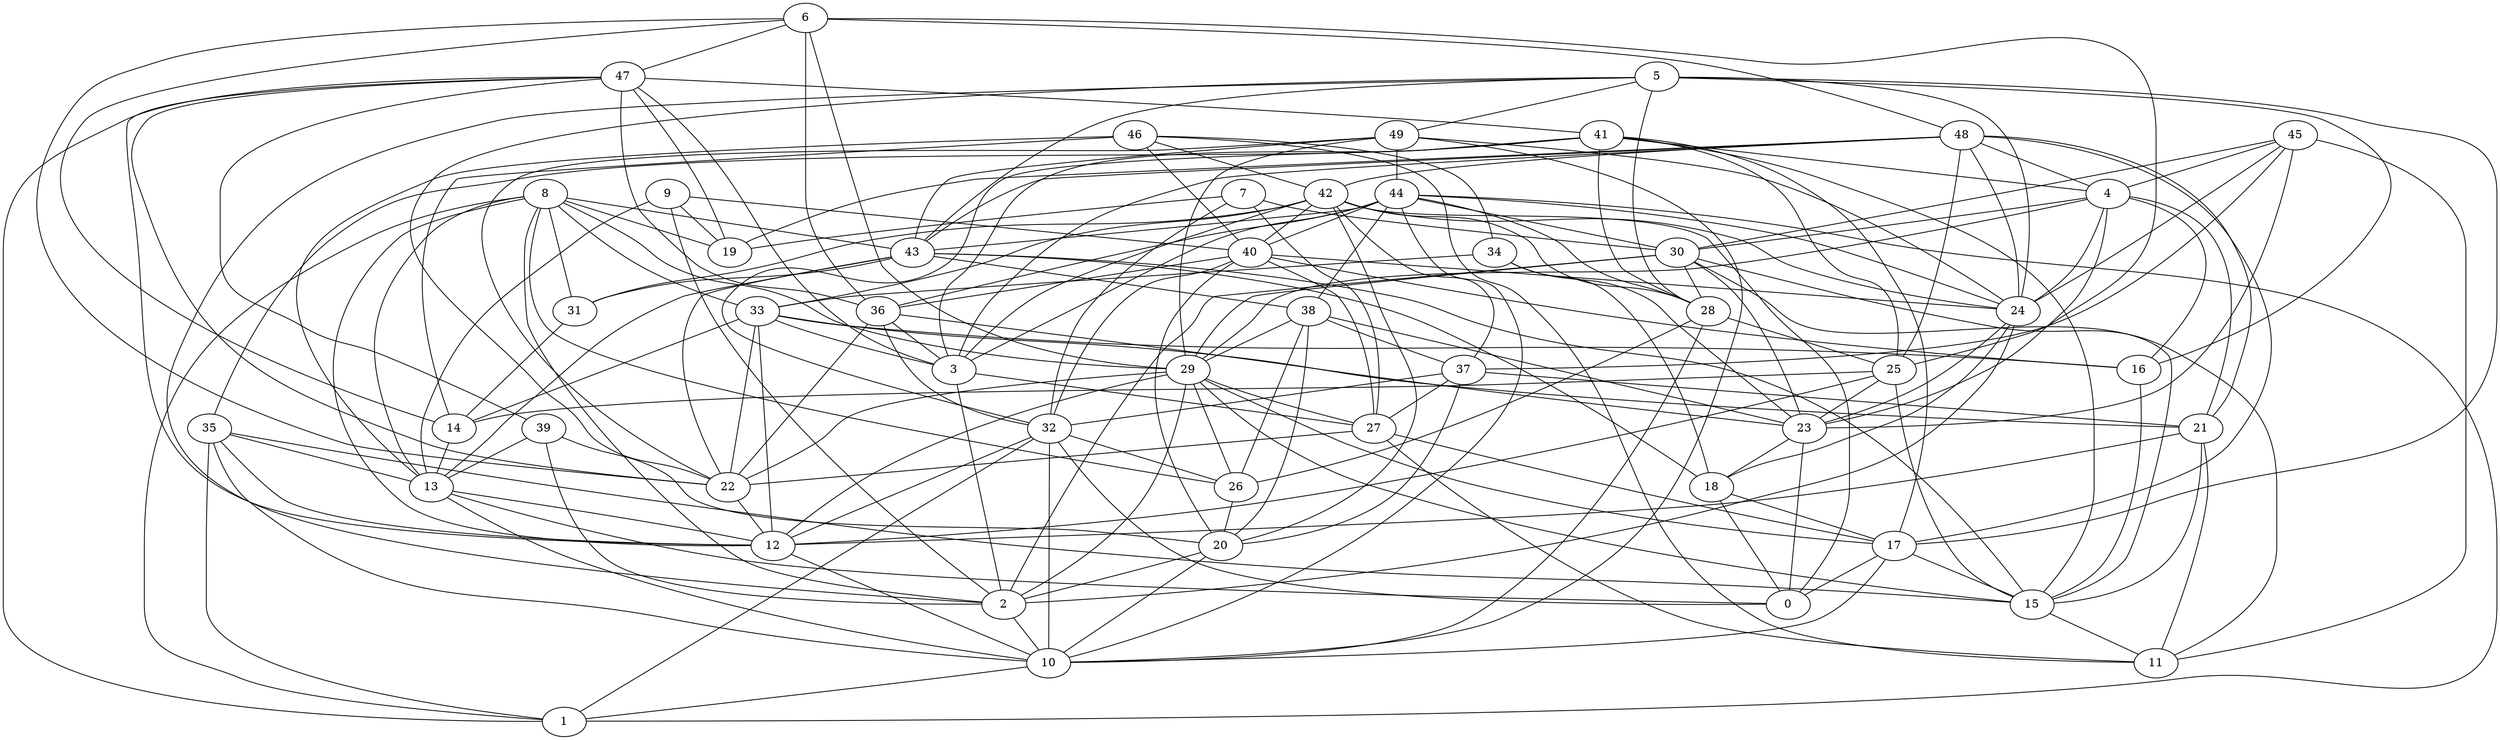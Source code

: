 digraph GG_graph {

subgraph G_graph {
edge [color = black]
"9" -> "13" [dir = none]
"24" -> "18" [dir = none]
"46" -> "14" [dir = none]
"46" -> "34" [dir = none]
"47" -> "22" [dir = none]
"13" -> "0" [dir = none]
"37" -> "32" [dir = none]
"21" -> "11" [dir = none]
"23" -> "18" [dir = none]
"26" -> "20" [dir = none]
"32" -> "1" [dir = none]
"25" -> "12" [dir = none]
"44" -> "38" [dir = none]
"44" -> "43" [dir = none]
"8" -> "33" [dir = none]
"8" -> "1" [dir = none]
"8" -> "43" [dir = none]
"29" -> "27" [dir = none]
"29" -> "17" [dir = none]
"29" -> "22" [dir = none]
"4" -> "16" [dir = none]
"43" -> "31" [dir = none]
"36" -> "23" [dir = none]
"17" -> "10" [dir = none]
"41" -> "25" [dir = none]
"28" -> "26" [dir = none]
"48" -> "3" [dir = none]
"48" -> "42" [dir = none]
"48" -> "4" [dir = none]
"48" -> "43" [dir = none]
"39" -> "2" [dir = none]
"49" -> "44" [dir = none]
"42" -> "40" [dir = none]
"42" -> "0" [dir = none]
"7" -> "19" [dir = none]
"7" -> "32" [dir = none]
"34" -> "23" [dir = none]
"30" -> "11" [dir = none]
"30" -> "28" [dir = none]
"30" -> "2" [dir = none]
"30" -> "23" [dir = none]
"30" -> "15" [dir = none]
"30" -> "29" [dir = none]
"6" -> "25" [dir = none]
"6" -> "29" [dir = none]
"6" -> "48" [dir = none]
"45" -> "23" [dir = none]
"35" -> "10" [dir = none]
"5" -> "2" [dir = none]
"44" -> "30" [dir = none]
"5" -> "24" [dir = none]
"42" -> "24" [dir = none]
"49" -> "10" [dir = none]
"33" -> "22" [dir = none]
"8" -> "2" [dir = none]
"47" -> "12" [dir = none]
"5" -> "49" [dir = none]
"23" -> "0" [dir = none]
"27" -> "22" [dir = none]
"34" -> "18" [dir = none]
"38" -> "37" [dir = none]
"36" -> "32" [dir = none]
"9" -> "2" [dir = none]
"13" -> "10" [dir = none]
"43" -> "13" [dir = none]
"41" -> "4" [dir = none]
"48" -> "24" [dir = none]
"44" -> "40" [dir = none]
"29" -> "26" [dir = none]
"3" -> "27" [dir = none]
"17" -> "15" [dir = none]
"38" -> "26" [dir = none]
"5" -> "28" [dir = none]
"2" -> "10" [dir = none]
"37" -> "27" [dir = none]
"10" -> "1" [dir = none]
"6" -> "22" [dir = none]
"18" -> "0" [dir = none]
"9" -> "40" [dir = none]
"43" -> "15" [dir = none]
"41" -> "3" [dir = none]
"8" -> "13" [dir = none]
"14" -> "13" [dir = none]
"41" -> "15" [dir = none]
"38" -> "20" [dir = none]
"41" -> "17" [dir = none]
"42" -> "37" [dir = none]
"33" -> "12" [dir = none]
"38" -> "23" [dir = none]
"35" -> "1" [dir = none]
"33" -> "3" [dir = none]
"49" -> "24" [dir = none]
"42" -> "33" [dir = none]
"24" -> "23" [dir = none]
"28" -> "10" [dir = none]
"40" -> "16" [dir = none]
"21" -> "15" [dir = none]
"45" -> "30" [dir = none]
"8" -> "19" [dir = none]
"42" -> "28" [dir = none]
"37" -> "20" [dir = none]
"5" -> "43" [dir = none]
"44" -> "36" [dir = none]
"34" -> "33" [dir = none]
"48" -> "19" [dir = none]
"45" -> "4" [dir = none]
"32" -> "12" [dir = none]
"49" -> "29" [dir = none]
"25" -> "23" [dir = none]
"45" -> "11" [dir = none]
"29" -> "15" [dir = none]
"44" -> "1" [dir = none]
"48" -> "17" [dir = none]
"18" -> "17" [dir = none]
"13" -> "12" [dir = none]
"35" -> "15" [dir = none]
"46" -> "40" [dir = none]
"47" -> "1" [dir = none]
"8" -> "12" [dir = none]
"36" -> "3" [dir = none]
"36" -> "22" [dir = none]
"5" -> "22" [dir = none]
"29" -> "2" [dir = none]
"3" -> "2" [dir = none]
"22" -> "12" [dir = none]
"17" -> "0" [dir = none]
"4" -> "24" [dir = none]
"35" -> "13" [dir = none]
"16" -> "15" [dir = none]
"28" -> "25" [dir = none]
"25" -> "15" [dir = none]
"45" -> "37" [dir = none]
"32" -> "26" [dir = none]
"43" -> "38" [dir = none]
"35" -> "12" [dir = none]
"4" -> "21" [dir = none]
"5" -> "16" [dir = none]
"31" -> "14" [dir = none]
"43" -> "18" [dir = none]
"15" -> "11" [dir = none]
"12" -> "10" [dir = none]
"39" -> "20" [dir = none]
"47" -> "3" [dir = none]
"42" -> "3" [dir = none]
"42" -> "20" [dir = none]
"4" -> "30" [dir = none]
"8" -> "29" [dir = none]
"38" -> "29" [dir = none]
"44" -> "24" [dir = none]
"7" -> "27" [dir = none]
"41" -> "35" [dir = none]
"40" -> "24" [dir = none]
"39" -> "13" [dir = none]
"40" -> "20" [dir = none]
"33" -> "21" [dir = none]
"32" -> "0" [dir = none]
"40" -> "32" [dir = none]
"9" -> "19" [dir = none]
"6" -> "47" [dir = none]
"48" -> "25" [dir = none]
"40" -> "27" [dir = none]
"5" -> "17" [dir = none]
"37" -> "21" [dir = none]
"40" -> "36" [dir = none]
"47" -> "36" [dir = none]
"8" -> "31" [dir = none]
"47" -> "39" [dir = none]
"48" -> "21" [dir = none]
"4" -> "23" [dir = none]
"4" -> "29" [dir = none]
"6" -> "36" [dir = none]
"21" -> "12" [dir = none]
"46" -> "13" [dir = none]
"46" -> "11" [dir = none]
"20" -> "10" [dir = none]
"7" -> "30" [dir = none]
"43" -> "22" [dir = none]
"24" -> "2" [dir = none]
"47" -> "41" [dir = none]
"44" -> "28" [dir = none]
"27" -> "17" [dir = none]
"33" -> "16" [dir = none]
"46" -> "42" [dir = none]
"49" -> "43" [dir = none]
"44" -> "10" [dir = none]
"49" -> "22" [dir = none]
"47" -> "19" [dir = none]
"27" -> "11" [dir = none]
"44" -> "3" [dir = none]
"20" -> "2" [dir = none]
"45" -> "24" [dir = none]
"32" -> "10" [dir = none]
"42" -> "31" [dir = none]
"8" -> "26" [dir = none]
"29" -> "12" [dir = none]
"41" -> "28" [dir = none]
"25" -> "14" [dir = none]
"41" -> "32" [dir = none]
"6" -> "14" [dir = none]
"33" -> "14" [dir = none]
}

}
